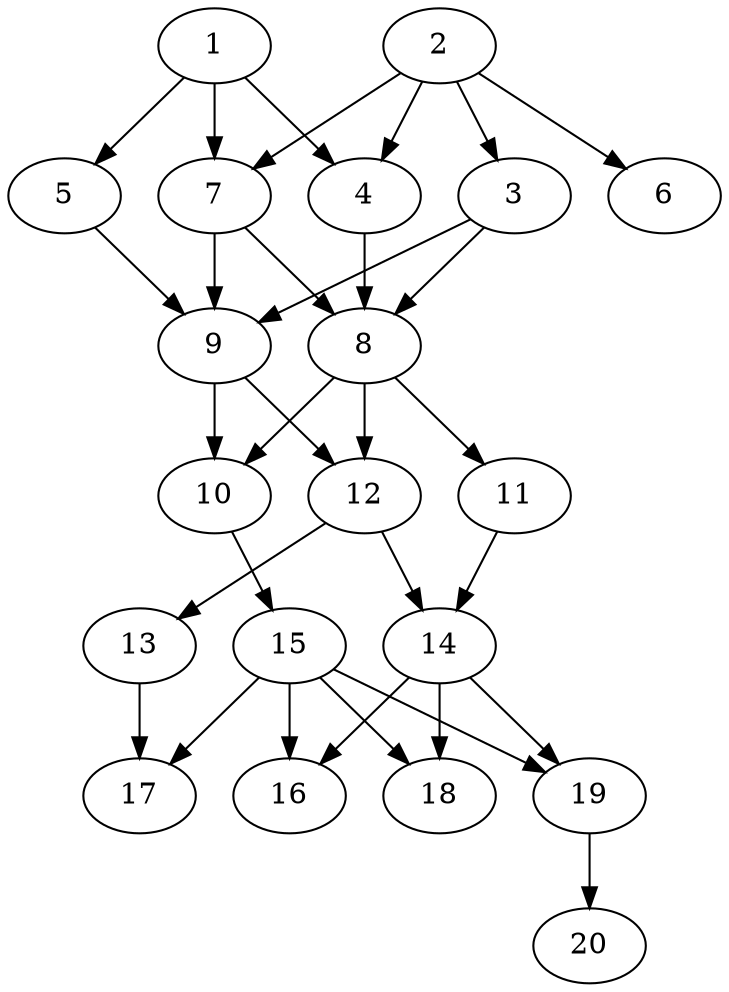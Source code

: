 // DAG automatically generated by daggen at Tue Aug  6 16:20:30 2019
// ./daggen --dot -n 20 --ccr 0.3 --fat 0.5 --regular 0.5 --density 0.6 --mindata 5242880 --maxdata 52428800 
digraph G {
  1 [size="47916373", alpha="0.07", expect_size="14374912"] 
  1 -> 4 [size ="14374912"]
  1 -> 5 [size ="14374912"]
  1 -> 7 [size ="14374912"]
  2 [size="68788907", alpha="0.09", expect_size="20636672"] 
  2 -> 3 [size ="20636672"]
  2 -> 4 [size ="20636672"]
  2 -> 6 [size ="20636672"]
  2 -> 7 [size ="20636672"]
  3 [size="30303573", alpha="0.14", expect_size="9091072"] 
  3 -> 8 [size ="9091072"]
  3 -> 9 [size ="9091072"]
  4 [size="169386667", alpha="0.17", expect_size="50816000"] 
  4 -> 8 [size ="50816000"]
  5 [size="62730240", alpha="0.16", expect_size="18819072"] 
  5 -> 9 [size ="18819072"]
  6 [size="166249813", alpha="0.19", expect_size="49874944"] 
  7 [size="76260693", alpha="0.12", expect_size="22878208"] 
  7 -> 8 [size ="22878208"]
  7 -> 9 [size ="22878208"]
  8 [size="83851947", alpha="0.04", expect_size="25155584"] 
  8 -> 10 [size ="25155584"]
  8 -> 11 [size ="25155584"]
  8 -> 12 [size ="25155584"]
  9 [size="95034027", alpha="0.04", expect_size="28510208"] 
  9 -> 10 [size ="28510208"]
  9 -> 12 [size ="28510208"]
  10 [size="162594133", alpha="0.15", expect_size="48778240"] 
  10 -> 15 [size ="48778240"]
  11 [size="137543680", alpha="0.02", expect_size="41263104"] 
  11 -> 14 [size ="41263104"]
  12 [size="32491520", alpha="0.10", expect_size="9747456"] 
  12 -> 13 [size ="9747456"]
  12 -> 14 [size ="9747456"]
  13 [size="100160853", alpha="0.19", expect_size="30048256"] 
  13 -> 17 [size ="30048256"]
  14 [size="50496853", alpha="0.11", expect_size="15149056"] 
  14 -> 16 [size ="15149056"]
  14 -> 18 [size ="15149056"]
  14 -> 19 [size ="15149056"]
  15 [size="29047467", alpha="0.19", expect_size="8714240"] 
  15 -> 16 [size ="8714240"]
  15 -> 17 [size ="8714240"]
  15 -> 18 [size ="8714240"]
  15 -> 19 [size ="8714240"]
  16 [size="153528320", alpha="0.14", expect_size="46058496"] 
  17 [size="142496427", alpha="0.18", expect_size="42748928"] 
  18 [size="76571307", alpha="0.05", expect_size="22971392"] 
  19 [size="104884907", alpha="0.09", expect_size="31465472"] 
  19 -> 20 [size ="31465472"]
  20 [size="139840853", alpha="0.00", expect_size="41952256"] 
}
